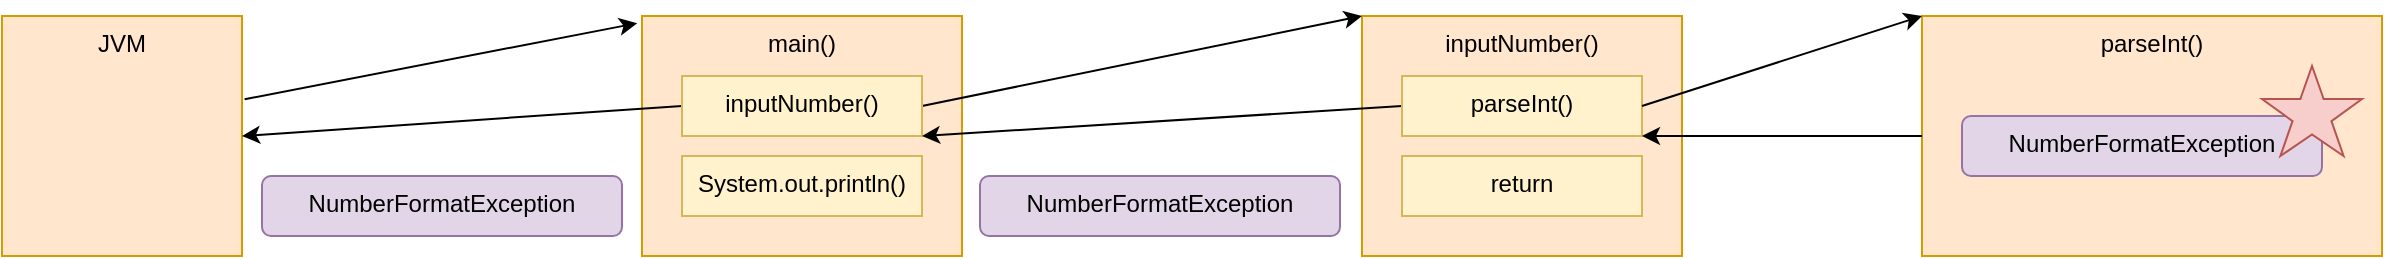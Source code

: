 <mxfile version="15.0.6" type="device"><diagram id="X94u18U6jAXQZHVyuiid" name="Page-1"><mxGraphModel dx="2062" dy="1055" grid="1" gridSize="10" guides="1" tooltips="1" connect="1" arrows="1" fold="1" page="1" pageScale="1" pageWidth="827" pageHeight="1169" math="0" shadow="0"><root><mxCell id="0"/><mxCell id="1" parent="0"/><mxCell id="qC4RFsDZOaIGAOsDRVuy-19" value="parseInt()" style="rounded=0;whiteSpace=wrap;html=1;verticalAlign=top;fillColor=#ffe6cc;strokeColor=#d79b00;" parent="1" vertex="1"><mxGeometry x="1000" y="50" width="230" height="120" as="geometry"/></mxCell><mxCell id="qC4RFsDZOaIGAOsDRVuy-1" value="JVM" style="rounded=0;whiteSpace=wrap;html=1;verticalAlign=top;fillColor=#ffe6cc;strokeColor=#d79b00;" parent="1" vertex="1"><mxGeometry x="40" y="50" width="120" height="120" as="geometry"/></mxCell><mxCell id="qC4RFsDZOaIGAOsDRVuy-2" value="main()" style="rounded=0;whiteSpace=wrap;html=1;verticalAlign=top;fillColor=#ffe6cc;strokeColor=#d79b00;" parent="1" vertex="1"><mxGeometry x="360" y="50" width="160" height="120" as="geometry"/></mxCell><mxCell id="qC4RFsDZOaIGAOsDRVuy-3" value="inputNumber()" style="rounded=0;whiteSpace=wrap;html=1;verticalAlign=top;fillColor=#ffe6cc;strokeColor=#d79b00;" parent="1" vertex="1"><mxGeometry x="720" y="50" width="160" height="120" as="geometry"/></mxCell><mxCell id="qC4RFsDZOaIGAOsDRVuy-11" style="edgeStyle=none;rounded=0;orthogonalLoop=1;jettySize=auto;html=1;exitX=1;exitY=0.5;exitDx=0;exitDy=0;entryX=0;entryY=0;entryDx=0;entryDy=0;" parent="1" source="qC4RFsDZOaIGAOsDRVuy-4" target="qC4RFsDZOaIGAOsDRVuy-3" edge="1"><mxGeometry relative="1" as="geometry"><mxPoint x="599" y="50" as="targetPoint"/></mxGeometry></mxCell><mxCell id="qC4RFsDZOaIGAOsDRVuy-13" style="edgeStyle=none;rounded=0;orthogonalLoop=1;jettySize=auto;html=1;exitX=0;exitY=0.5;exitDx=0;exitDy=0;entryX=1;entryY=0.5;entryDx=0;entryDy=0;" parent="1" source="qC4RFsDZOaIGAOsDRVuy-4" target="qC4RFsDZOaIGAOsDRVuy-1" edge="1"><mxGeometry relative="1" as="geometry"/></mxCell><mxCell id="qC4RFsDZOaIGAOsDRVuy-4" value="inputNumber()" style="rounded=0;whiteSpace=wrap;html=1;verticalAlign=top;fillColor=#fff2cc;strokeColor=#d6b656;" parent="1" vertex="1"><mxGeometry x="380" y="80" width="120" height="30" as="geometry"/></mxCell><mxCell id="qC4RFsDZOaIGAOsDRVuy-12" style="edgeStyle=none;rounded=0;orthogonalLoop=1;jettySize=auto;html=1;exitX=0;exitY=0.5;exitDx=0;exitDy=0;entryX=1;entryY=1;entryDx=0;entryDy=0;" parent="1" source="qC4RFsDZOaIGAOsDRVuy-5" target="qC4RFsDZOaIGAOsDRVuy-4" edge="1"><mxGeometry relative="1" as="geometry"/></mxCell><mxCell id="qC4RFsDZOaIGAOsDRVuy-5" value="parseInt()" style="rounded=0;whiteSpace=wrap;html=1;verticalAlign=top;fillColor=#fff2cc;strokeColor=#d6b656;" parent="1" vertex="1"><mxGeometry x="740" y="80" width="120" height="30" as="geometry"/></mxCell><mxCell id="qC4RFsDZOaIGAOsDRVuy-6" value="return" style="rounded=0;whiteSpace=wrap;html=1;verticalAlign=top;fillColor=#fff2cc;strokeColor=#d6b656;" parent="1" vertex="1"><mxGeometry x="740" y="120" width="120" height="30" as="geometry"/></mxCell><mxCell id="qC4RFsDZOaIGAOsDRVuy-7" value="System.out.println()" style="rounded=0;whiteSpace=wrap;html=1;verticalAlign=top;fillColor=#fff2cc;strokeColor=#d6b656;" parent="1" vertex="1"><mxGeometry x="380" y="120" width="120" height="30" as="geometry"/></mxCell><mxCell id="qC4RFsDZOaIGAOsDRVuy-9" style="rounded=0;orthogonalLoop=1;jettySize=auto;html=1;exitX=1.011;exitY=0.347;exitDx=0;exitDy=0;entryX=-0.015;entryY=0.03;entryDx=0;entryDy=0;entryPerimeter=0;exitPerimeter=0;" parent="1" source="qC4RFsDZOaIGAOsDRVuy-1" target="qC4RFsDZOaIGAOsDRVuy-2" edge="1"><mxGeometry relative="1" as="geometry"/></mxCell><mxCell id="qC4RFsDZOaIGAOsDRVuy-14" value="NumberFormatException" style="rounded=1;whiteSpace=wrap;html=1;verticalAlign=top;fillColor=#e1d5e7;strokeColor=#9673a6;" parent="1" vertex="1"><mxGeometry x="529" y="130" width="180" height="30" as="geometry"/></mxCell><mxCell id="qC4RFsDZOaIGAOsDRVuy-15" value="NumberFormatException" style="rounded=1;whiteSpace=wrap;html=1;verticalAlign=top;fillColor=#e1d5e7;strokeColor=#9673a6;" parent="1" vertex="1"><mxGeometry x="170" y="130" width="180" height="30" as="geometry"/></mxCell><mxCell id="qC4RFsDZOaIGAOsDRVuy-16" style="edgeStyle=none;rounded=0;orthogonalLoop=1;jettySize=auto;html=1;exitX=1;exitY=0.5;exitDx=0;exitDy=0;entryX=0;entryY=0;entryDx=0;entryDy=0;" parent="1" target="qC4RFsDZOaIGAOsDRVuy-19" edge="1"><mxGeometry relative="1" as="geometry"><mxPoint x="860.0" y="95.0" as="sourcePoint"/><mxPoint x="1080" y="50.0" as="targetPoint"/></mxGeometry></mxCell><mxCell id="qC4RFsDZOaIGAOsDRVuy-17" value="NumberFormatException" style="rounded=1;whiteSpace=wrap;html=1;verticalAlign=top;fillColor=#e1d5e7;strokeColor=#9673a6;" parent="1" vertex="1"><mxGeometry x="1020" y="100" width="180" height="30" as="geometry"/></mxCell><mxCell id="qC4RFsDZOaIGAOsDRVuy-18" value="" style="verticalLabelPosition=bottom;verticalAlign=top;html=1;shape=mxgraph.basic.star;fillColor=#f8cecc;strokeColor=#b85450;" parent="1" vertex="1"><mxGeometry x="1170" y="75" width="50" height="45" as="geometry"/></mxCell><mxCell id="qC4RFsDZOaIGAOsDRVuy-20" style="edgeStyle=none;rounded=0;orthogonalLoop=1;jettySize=auto;html=1;exitX=0;exitY=0.5;exitDx=0;exitDy=0;entryX=1;entryY=1;entryDx=0;entryDy=0;" parent="1" source="qC4RFsDZOaIGAOsDRVuy-19" target="qC4RFsDZOaIGAOsDRVuy-5" edge="1"><mxGeometry relative="1" as="geometry"/></mxCell></root></mxGraphModel></diagram></mxfile>